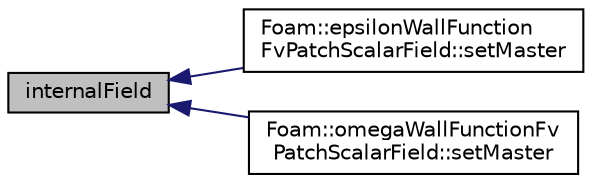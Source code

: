 digraph "internalField"
{
  bgcolor="transparent";
  edge [fontname="Helvetica",fontsize="10",labelfontname="Helvetica",labelfontsize="10"];
  node [fontname="Helvetica",fontsize="10",shape=record];
  rankdir="LR";
  Node1 [label="internalField",height=0.2,width=0.4,color="black", fillcolor="grey75", style="filled" fontcolor="black"];
  Node1 -> Node2 [dir="back",color="midnightblue",fontsize="10",style="solid",fontname="Helvetica"];
  Node2 [label="Foam::epsilonWallFunction\lFvPatchScalarField::setMaster",height=0.2,width=0.4,color="black",URL="$classFoam_1_1epsilonWallFunctionFvPatchScalarField.html#af62f4355fcee4da87dbdf3b365d3d73a",tooltip="Set the master patch - master is responsible for updating all wall function patches. "];
  Node1 -> Node3 [dir="back",color="midnightblue",fontsize="10",style="solid",fontname="Helvetica"];
  Node3 [label="Foam::omegaWallFunctionFv\lPatchScalarField::setMaster",height=0.2,width=0.4,color="black",URL="$classFoam_1_1omegaWallFunctionFvPatchScalarField.html#af62f4355fcee4da87dbdf3b365d3d73a",tooltip="Set the master patch - master is responsible for updating all wall function patches. "];
}
